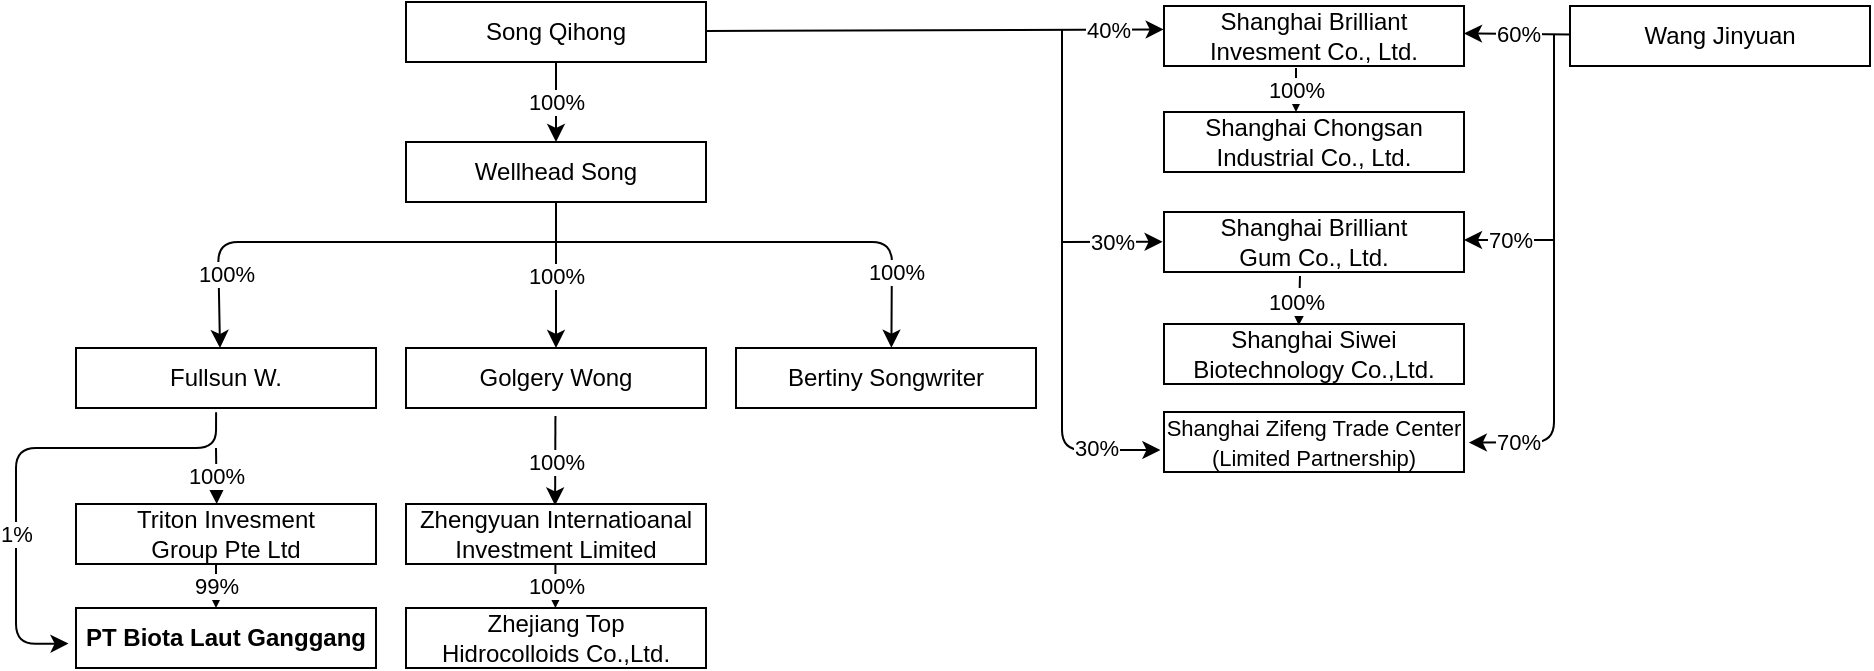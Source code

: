 <mxfile version="14.4.3" type="github">
  <diagram id="CTR_64fD-o5CEm3Xrwsm" name="Page-1">
    <mxGraphModel dx="1993" dy="868" grid="1" gridSize="10" guides="1" tooltips="1" connect="0" arrows="1" fold="1" page="1" pageScale="1" pageWidth="850" pageHeight="1100" math="0" shadow="0">
      <root>
        <mxCell id="0" />
        <mxCell id="1" parent="0" />
        <mxCell id="NvVewkW-4P6D2P3-crmc-1" value="" style="endArrow=classic;html=1;exitX=0.5;exitY=1;exitDx=0;exitDy=0;" parent="1" source="NvVewkW-4P6D2P3-crmc-3" edge="1">
          <mxGeometry relative="1" as="geometry">
            <mxPoint x="330" y="167" as="sourcePoint" />
            <mxPoint x="320" y="197" as="targetPoint" />
          </mxGeometry>
        </mxCell>
        <mxCell id="NvVewkW-4P6D2P3-crmc-2" value="100%" style="edgeLabel;resizable=0;html=1;align=center;verticalAlign=middle;" parent="NvVewkW-4P6D2P3-crmc-1" connectable="0" vertex="1">
          <mxGeometry relative="1" as="geometry" />
        </mxCell>
        <mxCell id="NvVewkW-4P6D2P3-crmc-3" value="Song Qihong" style="rounded=0;whiteSpace=wrap;html=1;" parent="1" vertex="1">
          <mxGeometry x="245" y="127" width="150" height="30" as="geometry" />
        </mxCell>
        <mxCell id="NvVewkW-4P6D2P3-crmc-5" value="Wellhead Song" style="rounded=0;whiteSpace=wrap;html=1;" parent="1" vertex="1">
          <mxGeometry x="245" y="197" width="150" height="30" as="geometry" />
        </mxCell>
        <mxCell id="NvVewkW-4P6D2P3-crmc-20" value="" style="endArrow=classic;html=1;exitX=0.5;exitY=1;exitDx=0;exitDy=0;" parent="1" source="NvVewkW-4P6D2P3-crmc-5" edge="1">
          <mxGeometry relative="1" as="geometry">
            <mxPoint x="280" y="277" as="sourcePoint" />
            <mxPoint x="320" y="300" as="targetPoint" />
          </mxGeometry>
        </mxCell>
        <mxCell id="NvVewkW-4P6D2P3-crmc-21" value="100%" style="edgeLabel;resizable=0;html=1;align=center;verticalAlign=middle;" parent="NvVewkW-4P6D2P3-crmc-20" connectable="0" vertex="1">
          <mxGeometry relative="1" as="geometry" />
        </mxCell>
        <mxCell id="NvVewkW-4P6D2P3-crmc-27" value="" style="endArrow=classic;html=1;anchorPointDirection=1;" parent="1" edge="1">
          <mxGeometry relative="1" as="geometry">
            <mxPoint x="321" y="247" as="sourcePoint" />
            <mxPoint x="152" y="300" as="targetPoint" />
            <Array as="points">
              <mxPoint x="151" y="247" />
            </Array>
          </mxGeometry>
        </mxCell>
        <mxCell id="NvVewkW-4P6D2P3-crmc-28" value="100%" style="edgeLabel;resizable=0;html=1;align=center;verticalAlign=middle;" parent="NvVewkW-4P6D2P3-crmc-27" connectable="0" vertex="1">
          <mxGeometry relative="1" as="geometry">
            <mxPoint x="-54.33" y="16" as="offset" />
          </mxGeometry>
        </mxCell>
        <mxCell id="NvVewkW-4P6D2P3-crmc-29" value="" style="endArrow=classic;html=1;entryX=0.518;entryY=-0.005;entryDx=0;entryDy=0;entryPerimeter=0;" parent="1" target="NvVewkW-4P6D2P3-crmc-32" edge="1">
          <mxGeometry relative="1" as="geometry">
            <mxPoint x="320" y="247" as="sourcePoint" />
            <mxPoint x="437" y="300" as="targetPoint" />
            <Array as="points">
              <mxPoint x="488" y="247" />
            </Array>
          </mxGeometry>
        </mxCell>
        <mxCell id="NvVewkW-4P6D2P3-crmc-30" value="100%" style="edgeLabel;resizable=0;html=1;align=center;verticalAlign=middle;" parent="NvVewkW-4P6D2P3-crmc-29" connectable="0" vertex="1">
          <mxGeometry relative="1" as="geometry">
            <mxPoint x="59.17" y="15" as="offset" />
          </mxGeometry>
        </mxCell>
        <mxCell id="NvVewkW-4P6D2P3-crmc-31" value="Golgery Wong" style="rounded=0;whiteSpace=wrap;html=1;" parent="1" vertex="1">
          <mxGeometry x="245" y="300" width="150" height="30" as="geometry" />
        </mxCell>
        <mxCell id="NvVewkW-4P6D2P3-crmc-32" value="Bertiny Songwriter" style="rounded=0;whiteSpace=wrap;html=1;" parent="1" vertex="1">
          <mxGeometry x="410" y="300" width="150" height="30" as="geometry" />
        </mxCell>
        <mxCell id="NvVewkW-4P6D2P3-crmc-33" value="Fullsun W." style="rounded=0;whiteSpace=wrap;html=1;" parent="1" vertex="1">
          <mxGeometry x="80" y="300" width="150" height="30" as="geometry" />
        </mxCell>
        <mxCell id="NvVewkW-4P6D2P3-crmc-34" value="Triton Invesment&lt;br&gt;Group Pte Ltd" style="rounded=0;whiteSpace=wrap;html=1;" parent="1" vertex="1">
          <mxGeometry x="80" y="378" width="150" height="30" as="geometry" />
        </mxCell>
        <mxCell id="NvVewkW-4P6D2P3-crmc-35" value="&lt;b&gt;PT Biota Laut Ganggang&lt;/b&gt;" style="rounded=0;whiteSpace=wrap;html=1;" parent="1" vertex="1">
          <mxGeometry x="80" y="430" width="150" height="30" as="geometry" />
        </mxCell>
        <mxCell id="NvVewkW-4P6D2P3-crmc-36" value="" style="endArrow=classic;html=1;exitX=0.467;exitY=1.071;exitDx=0;exitDy=0;exitPerimeter=0;entryX=-0.025;entryY=0.592;entryDx=0;entryDy=0;entryPerimeter=0;" parent="1" source="NvVewkW-4P6D2P3-crmc-33" target="NvVewkW-4P6D2P3-crmc-35" edge="1">
          <mxGeometry width="50" height="50" relative="1" as="geometry">
            <mxPoint x="140" y="340" as="sourcePoint" />
            <mxPoint x="50" y="490" as="targetPoint" />
            <Array as="points">
              <mxPoint x="150" y="350" />
              <mxPoint x="50" y="350" />
              <mxPoint x="50" y="448" />
            </Array>
          </mxGeometry>
        </mxCell>
        <mxCell id="NvVewkW-4P6D2P3-crmc-37" value="" style="endArrow=classic;html=1;entryX=0.469;entryY=0.002;entryDx=0;entryDy=0;entryPerimeter=0;" parent="1" target="NvVewkW-4P6D2P3-crmc-34" edge="1">
          <mxGeometry relative="1" as="geometry">
            <mxPoint x="150" y="350" as="sourcePoint" />
            <mxPoint x="152" y="376" as="targetPoint" />
          </mxGeometry>
        </mxCell>
        <mxCell id="NvVewkW-4P6D2P3-crmc-38" value="100%" style="edgeLabel;resizable=0;html=1;align=center;verticalAlign=middle;" parent="NvVewkW-4P6D2P3-crmc-37" connectable="0" vertex="1">
          <mxGeometry relative="1" as="geometry" />
        </mxCell>
        <mxCell id="NvVewkW-4P6D2P3-crmc-40" value="" style="endArrow=classic;html=1;" parent="1" edge="1">
          <mxGeometry relative="1" as="geometry">
            <mxPoint x="150" y="408" as="sourcePoint" />
            <mxPoint x="150" y="430" as="targetPoint" />
          </mxGeometry>
        </mxCell>
        <mxCell id="NvVewkW-4P6D2P3-crmc-41" value="99%" style="edgeLabel;resizable=0;html=1;align=center;verticalAlign=middle;" parent="NvVewkW-4P6D2P3-crmc-40" connectable="0" vertex="1">
          <mxGeometry relative="1" as="geometry" />
        </mxCell>
        <mxCell id="NvVewkW-4P6D2P3-crmc-42" value="1%" style="edgeLabel;resizable=0;html=1;align=center;verticalAlign=middle;" parent="1" connectable="0" vertex="1">
          <mxGeometry x="50.005" y="392.999" as="geometry" />
        </mxCell>
        <mxCell id="NvVewkW-4P6D2P3-crmc-43" value="Shanghai Brilliant Invesment Co., Ltd." style="rounded=0;whiteSpace=wrap;html=1;" parent="1" vertex="1">
          <mxGeometry x="624" y="129" width="150" height="30" as="geometry" />
        </mxCell>
        <mxCell id="NvVewkW-4P6D2P3-crmc-44" value="Shanghai Chongsan Industrial Co., Ltd." style="rounded=0;whiteSpace=wrap;html=1;" parent="1" vertex="1">
          <mxGeometry x="624" y="182" width="150" height="30" as="geometry" />
        </mxCell>
        <mxCell id="NvVewkW-4P6D2P3-crmc-45" value="Shanghai Brilliant &lt;br&gt;Gum Co., Ltd." style="rounded=0;whiteSpace=wrap;html=1;" parent="1" vertex="1">
          <mxGeometry x="624" y="232" width="150" height="30" as="geometry" />
        </mxCell>
        <mxCell id="NvVewkW-4P6D2P3-crmc-46" value="Shanghai Siwei Biotechnology Co.,Ltd." style="rounded=0;whiteSpace=wrap;html=1;" parent="1" vertex="1">
          <mxGeometry x="624" y="288" width="150" height="30" as="geometry" />
        </mxCell>
        <mxCell id="NvVewkW-4P6D2P3-crmc-47" value="&lt;font style=&quot;font-size: 11px&quot;&gt;Shanghai Zifeng Trade Center (Limited Partnership)&lt;/font&gt;" style="rounded=0;whiteSpace=wrap;html=1;" parent="1" vertex="1">
          <mxGeometry x="624" y="332" width="150" height="30" as="geometry" />
        </mxCell>
        <mxCell id="NvVewkW-4P6D2P3-crmc-48" value="Wang Jinyuan" style="rounded=0;whiteSpace=wrap;html=1;" parent="1" vertex="1">
          <mxGeometry x="827" y="129" width="150" height="30" as="geometry" />
        </mxCell>
        <mxCell id="NvVewkW-4P6D2P3-crmc-49" value="" style="endArrow=classic;html=1;entryX=-0.001;entryY=0.391;entryDx=0;entryDy=0;entryPerimeter=0;" parent="1" target="NvVewkW-4P6D2P3-crmc-43" edge="1">
          <mxGeometry relative="1" as="geometry">
            <mxPoint x="395" y="141.5" as="sourcePoint" />
            <mxPoint x="495" y="141.5" as="targetPoint" />
          </mxGeometry>
        </mxCell>
        <mxCell id="NvVewkW-4P6D2P3-crmc-50" value="40%" style="edgeLabel;resizable=0;html=1;align=center;verticalAlign=middle;" parent="NvVewkW-4P6D2P3-crmc-49" connectable="0" vertex="1">
          <mxGeometry relative="1" as="geometry">
            <mxPoint x="86" as="offset" />
          </mxGeometry>
        </mxCell>
        <mxCell id="NvVewkW-4P6D2P3-crmc-51" value="" style="endArrow=classic;html=1;entryX=-0.012;entryY=0.634;entryDx=0;entryDy=0;entryPerimeter=0;" parent="1" target="NvVewkW-4P6D2P3-crmc-47" edge="1">
          <mxGeometry relative="1" as="geometry">
            <mxPoint x="573" y="141" as="sourcePoint" />
            <mxPoint x="573" y="283" as="targetPoint" />
            <Array as="points">
              <mxPoint x="573" y="351" />
            </Array>
          </mxGeometry>
        </mxCell>
        <mxCell id="NvVewkW-4P6D2P3-crmc-52" value="30%" style="edgeLabel;resizable=0;html=1;align=center;verticalAlign=middle;" parent="NvVewkW-4P6D2P3-crmc-51" connectable="0" vertex="1">
          <mxGeometry relative="1" as="geometry">
            <mxPoint x="17" y="79" as="offset" />
          </mxGeometry>
        </mxCell>
        <mxCell id="NvVewkW-4P6D2P3-crmc-53" value="" style="endArrow=classic;html=1;entryX=0.002;entryY=0.496;entryDx=0;entryDy=0;entryPerimeter=0;" parent="1" edge="1">
          <mxGeometry relative="1" as="geometry">
            <mxPoint x="573" y="247" as="sourcePoint" />
            <mxPoint x="623.3" y="246.88" as="targetPoint" />
          </mxGeometry>
        </mxCell>
        <mxCell id="NvVewkW-4P6D2P3-crmc-54" value="30%" style="edgeLabel;resizable=0;html=1;align=center;verticalAlign=middle;" parent="NvVewkW-4P6D2P3-crmc-53" connectable="0" vertex="1">
          <mxGeometry relative="1" as="geometry" />
        </mxCell>
        <mxCell id="FDBf5lzjFO57Yr1apSe6-1" value="" style="endArrow=classic;html=1;exitX=0.002;exitY=0.476;exitDx=0;exitDy=0;exitPerimeter=0;" edge="1" parent="1" source="NvVewkW-4P6D2P3-crmc-48">
          <mxGeometry relative="1" as="geometry">
            <mxPoint x="820" y="143" as="sourcePoint" />
            <mxPoint x="774" y="142.71" as="targetPoint" />
          </mxGeometry>
        </mxCell>
        <mxCell id="FDBf5lzjFO57Yr1apSe6-2" value="60%" style="edgeLabel;resizable=0;html=1;align=center;verticalAlign=middle;" connectable="0" vertex="1" parent="FDBf5lzjFO57Yr1apSe6-1">
          <mxGeometry relative="1" as="geometry" />
        </mxCell>
        <mxCell id="FDBf5lzjFO57Yr1apSe6-5" value="" style="endArrow=classic;html=1;entryX=1.016;entryY=0.51;entryDx=0;entryDy=0;entryPerimeter=0;" edge="1" parent="1" target="NvVewkW-4P6D2P3-crmc-47">
          <mxGeometry relative="1" as="geometry">
            <mxPoint x="819" y="143" as="sourcePoint" />
            <mxPoint x="819" y="351" as="targetPoint" />
            <Array as="points">
              <mxPoint x="819" y="347" />
            </Array>
          </mxGeometry>
        </mxCell>
        <mxCell id="FDBf5lzjFO57Yr1apSe6-6" value="70%" style="edgeLabel;resizable=0;html=1;align=center;verticalAlign=middle;" connectable="0" vertex="1" parent="FDBf5lzjFO57Yr1apSe6-5">
          <mxGeometry relative="1" as="geometry">
            <mxPoint x="-18" y="79.8" as="offset" />
          </mxGeometry>
        </mxCell>
        <mxCell id="FDBf5lzjFO57Yr1apSe6-7" value="" style="endArrow=classic;html=1;" edge="1" parent="1">
          <mxGeometry relative="1" as="geometry">
            <mxPoint x="819" y="246" as="sourcePoint" />
            <mxPoint x="774" y="246" as="targetPoint" />
          </mxGeometry>
        </mxCell>
        <mxCell id="FDBf5lzjFO57Yr1apSe6-8" value="70%" style="edgeLabel;resizable=0;html=1;align=center;verticalAlign=middle;" connectable="0" vertex="1" parent="FDBf5lzjFO57Yr1apSe6-7">
          <mxGeometry relative="1" as="geometry" />
        </mxCell>
        <mxCell id="FDBf5lzjFO57Yr1apSe6-11" value="Zhejiang Top &lt;br&gt;Hidrocolloids Co.,Ltd." style="rounded=0;whiteSpace=wrap;html=1;" vertex="1" parent="1">
          <mxGeometry x="245" y="430" width="150" height="30" as="geometry" />
        </mxCell>
        <mxCell id="FDBf5lzjFO57Yr1apSe6-12" value="Zhengyuan Internatioanal Investment Limited" style="rounded=0;whiteSpace=wrap;html=1;" vertex="1" parent="1">
          <mxGeometry x="245" y="378" width="150" height="30" as="geometry" />
        </mxCell>
        <mxCell id="FDBf5lzjFO57Yr1apSe6-13" value="10" style="endArrow=classic;html=1;" edge="1" parent="1">
          <mxGeometry relative="1" as="geometry">
            <mxPoint x="319.71" y="408" as="sourcePoint" />
            <mxPoint x="319.71" y="430" as="targetPoint" />
          </mxGeometry>
        </mxCell>
        <mxCell id="FDBf5lzjFO57Yr1apSe6-14" value="100%" style="edgeLabel;resizable=0;html=1;align=center;verticalAlign=middle;" connectable="0" vertex="1" parent="FDBf5lzjFO57Yr1apSe6-13">
          <mxGeometry relative="1" as="geometry" />
        </mxCell>
        <mxCell id="FDBf5lzjFO57Yr1apSe6-15" value="" style="endArrow=classic;html=1;entryX=0.497;entryY=0.024;entryDx=0;entryDy=0;entryPerimeter=0;" edge="1" parent="1" target="FDBf5lzjFO57Yr1apSe6-12">
          <mxGeometry relative="1" as="geometry">
            <mxPoint x="319.71" y="333.94" as="sourcePoint" />
            <mxPoint x="320.06" y="362.0" as="targetPoint" />
          </mxGeometry>
        </mxCell>
        <mxCell id="FDBf5lzjFO57Yr1apSe6-16" value="100%" style="edgeLabel;resizable=0;html=1;align=center;verticalAlign=middle;" connectable="0" vertex="1" parent="FDBf5lzjFO57Yr1apSe6-15">
          <mxGeometry relative="1" as="geometry" />
        </mxCell>
        <mxCell id="FDBf5lzjFO57Yr1apSe6-17" value="10" style="endArrow=classic;html=1;" edge="1" parent="1">
          <mxGeometry relative="1" as="geometry">
            <mxPoint x="690" y="160" as="sourcePoint" />
            <mxPoint x="690" y="182" as="targetPoint" />
          </mxGeometry>
        </mxCell>
        <mxCell id="FDBf5lzjFO57Yr1apSe6-18" value="100%" style="edgeLabel;resizable=0;html=1;align=center;verticalAlign=middle;" connectable="0" vertex="1" parent="FDBf5lzjFO57Yr1apSe6-17">
          <mxGeometry relative="1" as="geometry" />
        </mxCell>
        <mxCell id="FDBf5lzjFO57Yr1apSe6-22" value="10" style="endArrow=classic;html=1;entryX=0.449;entryY=0.023;entryDx=0;entryDy=0;entryPerimeter=0;" edge="1" parent="1" target="NvVewkW-4P6D2P3-crmc-46">
          <mxGeometry relative="1" as="geometry">
            <mxPoint x="692" y="264" as="sourcePoint" />
            <mxPoint x="692" y="282" as="targetPoint" />
          </mxGeometry>
        </mxCell>
        <mxCell id="FDBf5lzjFO57Yr1apSe6-23" value="100%" style="edgeLabel;resizable=0;html=1;align=center;verticalAlign=middle;" connectable="0" vertex="1" parent="FDBf5lzjFO57Yr1apSe6-22">
          <mxGeometry relative="1" as="geometry">
            <mxPoint x="-2" as="offset" />
          </mxGeometry>
        </mxCell>
      </root>
    </mxGraphModel>
  </diagram>
</mxfile>
